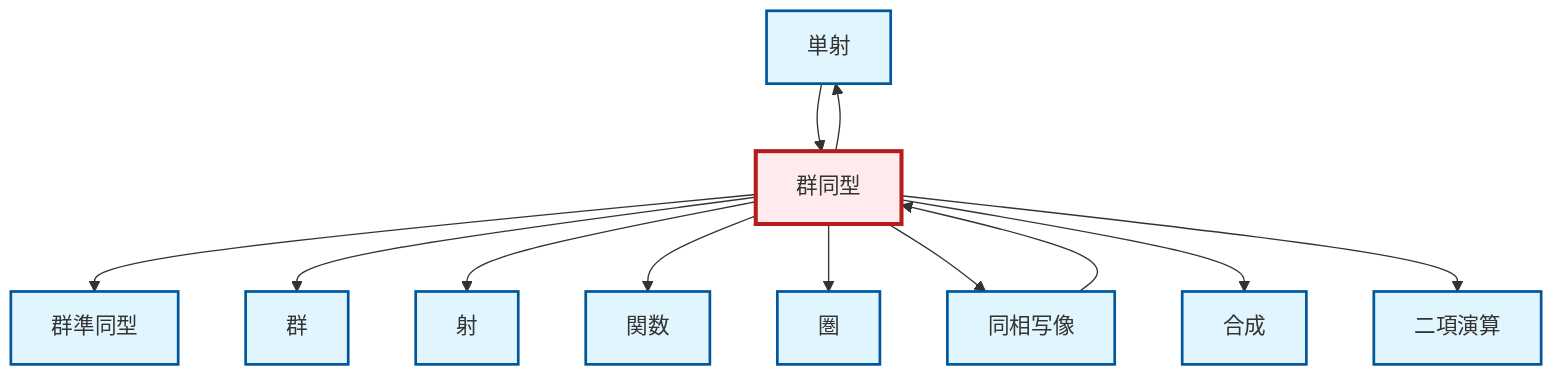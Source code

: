 graph TD
    classDef definition fill:#e1f5fe,stroke:#01579b,stroke-width:2px
    classDef theorem fill:#f3e5f5,stroke:#4a148c,stroke-width:2px
    classDef axiom fill:#fff3e0,stroke:#e65100,stroke-width:2px
    classDef example fill:#e8f5e9,stroke:#1b5e20,stroke-width:2px
    classDef current fill:#ffebee,stroke:#b71c1c,stroke-width:3px
    def-homomorphism["群準同型"]:::definition
    def-group["群"]:::definition
    def-monomorphism["単射"]:::definition
    def-isomorphism["群同型"]:::definition
    def-category["圏"]:::definition
    def-morphism["射"]:::definition
    def-homeomorphism["同相写像"]:::definition
    def-binary-operation["二項演算"]:::definition
    def-composition["合成"]:::definition
    def-function["関数"]:::definition
    def-isomorphism --> def-homomorphism
    def-homeomorphism --> def-isomorphism
    def-monomorphism --> def-isomorphism
    def-isomorphism --> def-group
    def-isomorphism --> def-morphism
    def-isomorphism --> def-monomorphism
    def-isomorphism --> def-function
    def-isomorphism --> def-category
    def-isomorphism --> def-homeomorphism
    def-isomorphism --> def-composition
    def-isomorphism --> def-binary-operation
    class def-isomorphism current